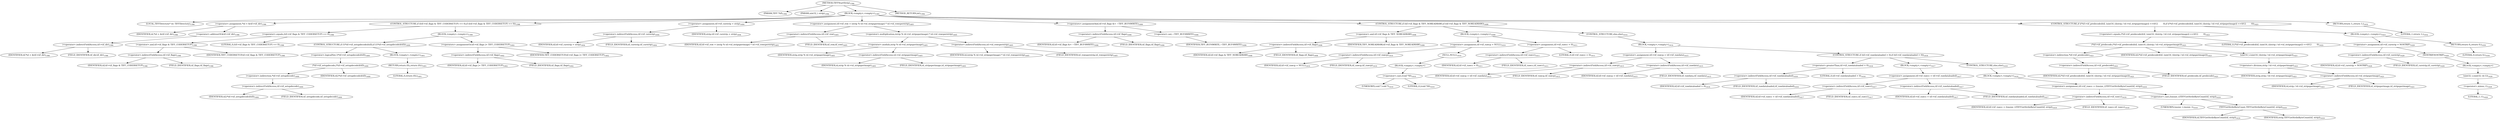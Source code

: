 digraph "TIFFStartStrip" {  
"77212" [label = <(METHOD,TIFFStartStrip)<SUB>1394</SUB>> ]
"77213" [label = <(PARAM,TIFF *tif)<SUB>1394</SUB>> ]
"77214" [label = <(PARAM,uint32_t strip)<SUB>1394</SUB>> ]
"77215" [label = <(BLOCK,&lt;empty&gt;,&lt;empty&gt;)<SUB>1395</SUB>> ]
"77216" [label = <(LOCAL,TIFFDirectory* td: TIFFDirectory)<SUB>1396</SUB>> ]
"77217" [label = <(&lt;operator&gt;.assignment,*td = &amp;tif-&gt;tif_dir)<SUB>1396</SUB>> ]
"77218" [label = <(IDENTIFIER,td,*td = &amp;tif-&gt;tif_dir)<SUB>1396</SUB>> ]
"77219" [label = <(&lt;operator&gt;.addressOf,&amp;tif-&gt;tif_dir)<SUB>1396</SUB>> ]
"77220" [label = <(&lt;operator&gt;.indirectFieldAccess,tif-&gt;tif_dir)<SUB>1396</SUB>> ]
"77221" [label = <(IDENTIFIER,tif,*td = &amp;tif-&gt;tif_dir)<SUB>1396</SUB>> ]
"77222" [label = <(FIELD_IDENTIFIER,tif_dir,tif_dir)<SUB>1396</SUB>> ]
"77223" [label = <(CONTROL_STRUCTURE,if ((tif-&gt;tif_flags &amp; TIFF_CODERSETUP) == 0),if ((tif-&gt;tif_flags &amp; TIFF_CODERSETUP) == 0))<SUB>1398</SUB>> ]
"77224" [label = <(&lt;operator&gt;.equals,(tif-&gt;tif_flags &amp; TIFF_CODERSETUP) == 0)<SUB>1398</SUB>> ]
"77225" [label = <(&lt;operator&gt;.and,tif-&gt;tif_flags &amp; TIFF_CODERSETUP)<SUB>1398</SUB>> ]
"77226" [label = <(&lt;operator&gt;.indirectFieldAccess,tif-&gt;tif_flags)<SUB>1398</SUB>> ]
"77227" [label = <(IDENTIFIER,tif,tif-&gt;tif_flags &amp; TIFF_CODERSETUP)<SUB>1398</SUB>> ]
"77228" [label = <(FIELD_IDENTIFIER,tif_flags,tif_flags)<SUB>1398</SUB>> ]
"77229" [label = <(IDENTIFIER,TIFF_CODERSETUP,tif-&gt;tif_flags &amp; TIFF_CODERSETUP)<SUB>1398</SUB>> ]
"77230" [label = <(LITERAL,0,(tif-&gt;tif_flags &amp; TIFF_CODERSETUP) == 0)<SUB>1398</SUB>> ]
"77231" [label = <(BLOCK,&lt;empty&gt;,&lt;empty&gt;)<SUB>1399</SUB>> ]
"77232" [label = <(CONTROL_STRUCTURE,if (!(*tif-&gt;tif_setupdecode)(tif)),if (!(*tif-&gt;tif_setupdecode)(tif)))<SUB>1400</SUB>> ]
"77233" [label = <(&lt;operator&gt;.logicalNot,!(*tif-&gt;tif_setupdecode)(tif))<SUB>1400</SUB>> ]
"77234" [label = <(*tif-&gt;tif_setupdecode,(*tif-&gt;tif_setupdecode)(tif))<SUB>1400</SUB>> ]
"77235" [label = <(&lt;operator&gt;.indirection,*tif-&gt;tif_setupdecode)<SUB>1400</SUB>> ]
"77236" [label = <(&lt;operator&gt;.indirectFieldAccess,tif-&gt;tif_setupdecode)<SUB>1400</SUB>> ]
"77237" [label = <(IDENTIFIER,tif,(*tif-&gt;tif_setupdecode)(tif))<SUB>1400</SUB>> ]
"77238" [label = <(FIELD_IDENTIFIER,tif_setupdecode,tif_setupdecode)<SUB>1400</SUB>> ]
"77239" [label = <(IDENTIFIER,tif,(*tif-&gt;tif_setupdecode)(tif))<SUB>1400</SUB>> ]
"77240" [label = <(BLOCK,&lt;empty&gt;,&lt;empty&gt;)<SUB>1401</SUB>> ]
"77241" [label = <(RETURN,return (0);,return (0);)<SUB>1401</SUB>> ]
"77242" [label = <(LITERAL,0,return (0);)<SUB>1401</SUB>> ]
"77243" [label = <(&lt;operators&gt;.assignmentOr,tif-&gt;tif_flags |= TIFF_CODERSETUP)<SUB>1402</SUB>> ]
"77244" [label = <(&lt;operator&gt;.indirectFieldAccess,tif-&gt;tif_flags)<SUB>1402</SUB>> ]
"77245" [label = <(IDENTIFIER,tif,tif-&gt;tif_flags |= TIFF_CODERSETUP)<SUB>1402</SUB>> ]
"77246" [label = <(FIELD_IDENTIFIER,tif_flags,tif_flags)<SUB>1402</SUB>> ]
"77247" [label = <(IDENTIFIER,TIFF_CODERSETUP,tif-&gt;tif_flags |= TIFF_CODERSETUP)<SUB>1402</SUB>> ]
"77248" [label = <(&lt;operator&gt;.assignment,tif-&gt;tif_curstrip = strip)<SUB>1404</SUB>> ]
"77249" [label = <(&lt;operator&gt;.indirectFieldAccess,tif-&gt;tif_curstrip)<SUB>1404</SUB>> ]
"77250" [label = <(IDENTIFIER,tif,tif-&gt;tif_curstrip = strip)<SUB>1404</SUB>> ]
"77251" [label = <(FIELD_IDENTIFIER,tif_curstrip,tif_curstrip)<SUB>1404</SUB>> ]
"77252" [label = <(IDENTIFIER,strip,tif-&gt;tif_curstrip = strip)<SUB>1404</SUB>> ]
"77253" [label = <(&lt;operator&gt;.assignment,tif-&gt;tif_row = (strip % td-&gt;td_stripsperimage) * td-&gt;td_rowsperstrip)<SUB>1405</SUB>> ]
"77254" [label = <(&lt;operator&gt;.indirectFieldAccess,tif-&gt;tif_row)<SUB>1405</SUB>> ]
"77255" [label = <(IDENTIFIER,tif,tif-&gt;tif_row = (strip % td-&gt;td_stripsperimage) * td-&gt;td_rowsperstrip)<SUB>1405</SUB>> ]
"77256" [label = <(FIELD_IDENTIFIER,tif_row,tif_row)<SUB>1405</SUB>> ]
"77257" [label = <(&lt;operator&gt;.multiplication,(strip % td-&gt;td_stripsperimage) * td-&gt;td_rowsperstrip)<SUB>1405</SUB>> ]
"77258" [label = <(&lt;operator&gt;.modulo,strip % td-&gt;td_stripsperimage)<SUB>1405</SUB>> ]
"77259" [label = <(IDENTIFIER,strip,strip % td-&gt;td_stripsperimage)<SUB>1405</SUB>> ]
"77260" [label = <(&lt;operator&gt;.indirectFieldAccess,td-&gt;td_stripsperimage)<SUB>1405</SUB>> ]
"77261" [label = <(IDENTIFIER,td,strip % td-&gt;td_stripsperimage)<SUB>1405</SUB>> ]
"77262" [label = <(FIELD_IDENTIFIER,td_stripsperimage,td_stripsperimage)<SUB>1405</SUB>> ]
"77263" [label = <(&lt;operator&gt;.indirectFieldAccess,td-&gt;td_rowsperstrip)<SUB>1405</SUB>> ]
"77264" [label = <(IDENTIFIER,td,(strip % td-&gt;td_stripsperimage) * td-&gt;td_rowsperstrip)<SUB>1405</SUB>> ]
"77265" [label = <(FIELD_IDENTIFIER,td_rowsperstrip,td_rowsperstrip)<SUB>1405</SUB>> ]
"77266" [label = <(&lt;operators&gt;.assignmentAnd,tif-&gt;tif_flags &amp;= ~TIFF_BUF4WRITE)<SUB>1406</SUB>> ]
"77267" [label = <(&lt;operator&gt;.indirectFieldAccess,tif-&gt;tif_flags)<SUB>1406</SUB>> ]
"77268" [label = <(IDENTIFIER,tif,tif-&gt;tif_flags &amp;= ~TIFF_BUF4WRITE)<SUB>1406</SUB>> ]
"77269" [label = <(FIELD_IDENTIFIER,tif_flags,tif_flags)<SUB>1406</SUB>> ]
"77270" [label = <(&lt;operator&gt;.not,~TIFF_BUF4WRITE)<SUB>1406</SUB>> ]
"77271" [label = <(IDENTIFIER,TIFF_BUF4WRITE,~TIFF_BUF4WRITE)<SUB>1406</SUB>> ]
"77272" [label = <(CONTROL_STRUCTURE,if (tif-&gt;tif_flags &amp; TIFF_NOREADRAW),if (tif-&gt;tif_flags &amp; TIFF_NOREADRAW))<SUB>1408</SUB>> ]
"77273" [label = <(&lt;operator&gt;.and,tif-&gt;tif_flags &amp; TIFF_NOREADRAW)<SUB>1408</SUB>> ]
"77274" [label = <(&lt;operator&gt;.indirectFieldAccess,tif-&gt;tif_flags)<SUB>1408</SUB>> ]
"77275" [label = <(IDENTIFIER,tif,tif-&gt;tif_flags &amp; TIFF_NOREADRAW)<SUB>1408</SUB>> ]
"77276" [label = <(FIELD_IDENTIFIER,tif_flags,tif_flags)<SUB>1408</SUB>> ]
"77277" [label = <(IDENTIFIER,TIFF_NOREADRAW,tif-&gt;tif_flags &amp; TIFF_NOREADRAW)<SUB>1408</SUB>> ]
"77278" [label = <(BLOCK,&lt;empty&gt;,&lt;empty&gt;)<SUB>1409</SUB>> ]
"77279" [label = <(&lt;operator&gt;.assignment,tif-&gt;tif_rawcp = NULL)<SUB>1410</SUB>> ]
"77280" [label = <(&lt;operator&gt;.indirectFieldAccess,tif-&gt;tif_rawcp)<SUB>1410</SUB>> ]
"77281" [label = <(IDENTIFIER,tif,tif-&gt;tif_rawcp = NULL)<SUB>1410</SUB>> ]
"77282" [label = <(FIELD_IDENTIFIER,tif_rawcp,tif_rawcp)<SUB>1410</SUB>> ]
"77283" [label = <(NULL,NULL)<SUB>1410</SUB>> ]
"77284" [label = <(BLOCK,&lt;empty&gt;,&lt;empty&gt;)> ]
"77285" [label = <(&lt;operator&gt;.cast,(void *)0)<SUB>1410</SUB>> ]
"77286" [label = <(UNKNOWN,void *,void *)<SUB>1410</SUB>> ]
"77287" [label = <(LITERAL,0,(void *)0)<SUB>1410</SUB>> ]
"77288" [label = <(&lt;operator&gt;.assignment,tif-&gt;tif_rawcc = 0)<SUB>1411</SUB>> ]
"77289" [label = <(&lt;operator&gt;.indirectFieldAccess,tif-&gt;tif_rawcc)<SUB>1411</SUB>> ]
"77290" [label = <(IDENTIFIER,tif,tif-&gt;tif_rawcc = 0)<SUB>1411</SUB>> ]
"77291" [label = <(FIELD_IDENTIFIER,tif_rawcc,tif_rawcc)<SUB>1411</SUB>> ]
"77292" [label = <(LITERAL,0,tif-&gt;tif_rawcc = 0)<SUB>1411</SUB>> ]
"77293" [label = <(CONTROL_STRUCTURE,else,else)<SUB>1414</SUB>> ]
"77294" [label = <(BLOCK,&lt;empty&gt;,&lt;empty&gt;)<SUB>1414</SUB>> ]
"77295" [label = <(&lt;operator&gt;.assignment,tif-&gt;tif_rawcp = tif-&gt;tif_rawdata)<SUB>1415</SUB>> ]
"77296" [label = <(&lt;operator&gt;.indirectFieldAccess,tif-&gt;tif_rawcp)<SUB>1415</SUB>> ]
"77297" [label = <(IDENTIFIER,tif,tif-&gt;tif_rawcp = tif-&gt;tif_rawdata)<SUB>1415</SUB>> ]
"77298" [label = <(FIELD_IDENTIFIER,tif_rawcp,tif_rawcp)<SUB>1415</SUB>> ]
"77299" [label = <(&lt;operator&gt;.indirectFieldAccess,tif-&gt;tif_rawdata)<SUB>1415</SUB>> ]
"77300" [label = <(IDENTIFIER,tif,tif-&gt;tif_rawcp = tif-&gt;tif_rawdata)<SUB>1415</SUB>> ]
"77301" [label = <(FIELD_IDENTIFIER,tif_rawdata,tif_rawdata)<SUB>1415</SUB>> ]
"77302" [label = <(CONTROL_STRUCTURE,if (tif-&gt;tif_rawdataloaded &gt; 0),if (tif-&gt;tif_rawdataloaded &gt; 0))<SUB>1416</SUB>> ]
"77303" [label = <(&lt;operator&gt;.greaterThan,tif-&gt;tif_rawdataloaded &gt; 0)<SUB>1416</SUB>> ]
"77304" [label = <(&lt;operator&gt;.indirectFieldAccess,tif-&gt;tif_rawdataloaded)<SUB>1416</SUB>> ]
"77305" [label = <(IDENTIFIER,tif,tif-&gt;tif_rawdataloaded &gt; 0)<SUB>1416</SUB>> ]
"77306" [label = <(FIELD_IDENTIFIER,tif_rawdataloaded,tif_rawdataloaded)<SUB>1416</SUB>> ]
"77307" [label = <(LITERAL,0,tif-&gt;tif_rawdataloaded &gt; 0)<SUB>1416</SUB>> ]
"77308" [label = <(BLOCK,&lt;empty&gt;,&lt;empty&gt;)<SUB>1417</SUB>> ]
"77309" [label = <(&lt;operator&gt;.assignment,tif-&gt;tif_rawcc = tif-&gt;tif_rawdataloaded)<SUB>1417</SUB>> ]
"77310" [label = <(&lt;operator&gt;.indirectFieldAccess,tif-&gt;tif_rawcc)<SUB>1417</SUB>> ]
"77311" [label = <(IDENTIFIER,tif,tif-&gt;tif_rawcc = tif-&gt;tif_rawdataloaded)<SUB>1417</SUB>> ]
"77312" [label = <(FIELD_IDENTIFIER,tif_rawcc,tif_rawcc)<SUB>1417</SUB>> ]
"77313" [label = <(&lt;operator&gt;.indirectFieldAccess,tif-&gt;tif_rawdataloaded)<SUB>1417</SUB>> ]
"77314" [label = <(IDENTIFIER,tif,tif-&gt;tif_rawcc = tif-&gt;tif_rawdataloaded)<SUB>1417</SUB>> ]
"77315" [label = <(FIELD_IDENTIFIER,tif_rawdataloaded,tif_rawdataloaded)<SUB>1417</SUB>> ]
"77316" [label = <(CONTROL_STRUCTURE,else,else)<SUB>1419</SUB>> ]
"77317" [label = <(BLOCK,&lt;empty&gt;,&lt;empty&gt;)<SUB>1419</SUB>> ]
"77318" [label = <(&lt;operator&gt;.assignment,tif-&gt;tif_rawcc = (tmsize_t)TIFFGetStrileByteCount(tif, strip))<SUB>1419</SUB>> ]
"77319" [label = <(&lt;operator&gt;.indirectFieldAccess,tif-&gt;tif_rawcc)<SUB>1419</SUB>> ]
"77320" [label = <(IDENTIFIER,tif,tif-&gt;tif_rawcc = (tmsize_t)TIFFGetStrileByteCount(tif, strip))<SUB>1419</SUB>> ]
"77321" [label = <(FIELD_IDENTIFIER,tif_rawcc,tif_rawcc)<SUB>1419</SUB>> ]
"77322" [label = <(&lt;operator&gt;.cast,(tmsize_t)TIFFGetStrileByteCount(tif, strip))<SUB>1419</SUB>> ]
"77323" [label = <(UNKNOWN,tmsize_t,tmsize_t)<SUB>1419</SUB>> ]
"77324" [label = <(TIFFGetStrileByteCount,TIFFGetStrileByteCount(tif, strip))<SUB>1419</SUB>> ]
"77325" [label = <(IDENTIFIER,tif,TIFFGetStrileByteCount(tif, strip))<SUB>1419</SUB>> ]
"77326" [label = <(IDENTIFIER,strip,TIFFGetStrileByteCount(tif, strip))<SUB>1419</SUB>> ]
"77327" [label = <(CONTROL_STRUCTURE,if ((*tif-&gt;tif_predecode)(tif, (uint16_t)(strip / td-&gt;td_stripsperimage)) ==\012        0),if ((*tif-&gt;tif_predecode)(tif, (uint16_t)(strip / td-&gt;td_stripsperimage)) ==\012        0))<SUB>1421</SUB>> ]
"77328" [label = <(&lt;operator&gt;.equals,(*tif-&gt;tif_predecode)(tif, (uint16_t)(strip / td-&gt;td_stripsperimage)) ==\012        0)<SUB>1421</SUB>> ]
"77329" [label = <(*tif-&gt;tif_predecode,(*tif-&gt;tif_predecode)(tif, (uint16_t)(strip / td-&gt;td_stripsperimage)))<SUB>1421</SUB>> ]
"77330" [label = <(&lt;operator&gt;.indirection,*tif-&gt;tif_predecode)<SUB>1421</SUB>> ]
"77331" [label = <(&lt;operator&gt;.indirectFieldAccess,tif-&gt;tif_predecode)<SUB>1421</SUB>> ]
"77332" [label = <(IDENTIFIER,tif,(*tif-&gt;tif_predecode)(tif, (uint16_t)(strip / td-&gt;td_stripsperimage)))<SUB>1421</SUB>> ]
"77333" [label = <(FIELD_IDENTIFIER,tif_predecode,tif_predecode)<SUB>1421</SUB>> ]
"77334" [label = <(IDENTIFIER,tif,(*tif-&gt;tif_predecode)(tif, (uint16_t)(strip / td-&gt;td_stripsperimage)))<SUB>1421</SUB>> ]
"77335" [label = <(uint16_t,(uint16_t)(strip / td-&gt;td_stripsperimage))<SUB>1421</SUB>> ]
"77336" [label = <(&lt;operator&gt;.division,strip / td-&gt;td_stripsperimage)<SUB>1421</SUB>> ]
"77337" [label = <(IDENTIFIER,strip,strip / td-&gt;td_stripsperimage)<SUB>1421</SUB>> ]
"77338" [label = <(&lt;operator&gt;.indirectFieldAccess,td-&gt;td_stripsperimage)<SUB>1421</SUB>> ]
"77339" [label = <(IDENTIFIER,td,strip / td-&gt;td_stripsperimage)<SUB>1421</SUB>> ]
"77340" [label = <(FIELD_IDENTIFIER,td_stripsperimage,td_stripsperimage)<SUB>1421</SUB>> ]
"77341" [label = <(LITERAL,0,(*tif-&gt;tif_predecode)(tif, (uint16_t)(strip / td-&gt;td_stripsperimage)) ==\012        0)<SUB>1422</SUB>> ]
"77342" [label = <(BLOCK,&lt;empty&gt;,&lt;empty&gt;)<SUB>1423</SUB>> ]
"77343" [label = <(&lt;operator&gt;.assignment,tif-&gt;tif_curstrip = NOSTRIP)<SUB>1429</SUB>> ]
"77344" [label = <(&lt;operator&gt;.indirectFieldAccess,tif-&gt;tif_curstrip)<SUB>1429</SUB>> ]
"77345" [label = <(IDENTIFIER,tif,tif-&gt;tif_curstrip = NOSTRIP)<SUB>1429</SUB>> ]
"77346" [label = <(FIELD_IDENTIFIER,tif_curstrip,tif_curstrip)<SUB>1429</SUB>> ]
"77347" [label = <(NOSTRIP,NOSTRIP)<SUB>1429</SUB>> ]
"77348" [label = <(BLOCK,&lt;empty&gt;,&lt;empty&gt;)> ]
"77349" [label = <(uint32_t,(uint32_t)(-1))<SUB>1429</SUB>> ]
"77350" [label = <(&lt;operator&gt;.minus,-1)<SUB>1429</SUB>> ]
"77351" [label = <(LITERAL,1,-1)<SUB>1429</SUB>> ]
"77352" [label = <(RETURN,return 0;,return 0;)<SUB>1430</SUB>> ]
"77353" [label = <(LITERAL,0,return 0;)<SUB>1430</SUB>> ]
"77354" [label = <(RETURN,return 1;,return 1;)<SUB>1432</SUB>> ]
"77355" [label = <(LITERAL,1,return 1;)<SUB>1432</SUB>> ]
"77356" [label = <(METHOD_RETURN,int)<SUB>1394</SUB>> ]
  "77212" -> "77213" 
  "77212" -> "77214" 
  "77212" -> "77215" 
  "77212" -> "77356" 
  "77215" -> "77216" 
  "77215" -> "77217" 
  "77215" -> "77223" 
  "77215" -> "77248" 
  "77215" -> "77253" 
  "77215" -> "77266" 
  "77215" -> "77272" 
  "77215" -> "77327" 
  "77215" -> "77354" 
  "77217" -> "77218" 
  "77217" -> "77219" 
  "77219" -> "77220" 
  "77220" -> "77221" 
  "77220" -> "77222" 
  "77223" -> "77224" 
  "77223" -> "77231" 
  "77224" -> "77225" 
  "77224" -> "77230" 
  "77225" -> "77226" 
  "77225" -> "77229" 
  "77226" -> "77227" 
  "77226" -> "77228" 
  "77231" -> "77232" 
  "77231" -> "77243" 
  "77232" -> "77233" 
  "77232" -> "77240" 
  "77233" -> "77234" 
  "77234" -> "77235" 
  "77234" -> "77239" 
  "77235" -> "77236" 
  "77236" -> "77237" 
  "77236" -> "77238" 
  "77240" -> "77241" 
  "77241" -> "77242" 
  "77243" -> "77244" 
  "77243" -> "77247" 
  "77244" -> "77245" 
  "77244" -> "77246" 
  "77248" -> "77249" 
  "77248" -> "77252" 
  "77249" -> "77250" 
  "77249" -> "77251" 
  "77253" -> "77254" 
  "77253" -> "77257" 
  "77254" -> "77255" 
  "77254" -> "77256" 
  "77257" -> "77258" 
  "77257" -> "77263" 
  "77258" -> "77259" 
  "77258" -> "77260" 
  "77260" -> "77261" 
  "77260" -> "77262" 
  "77263" -> "77264" 
  "77263" -> "77265" 
  "77266" -> "77267" 
  "77266" -> "77270" 
  "77267" -> "77268" 
  "77267" -> "77269" 
  "77270" -> "77271" 
  "77272" -> "77273" 
  "77272" -> "77278" 
  "77272" -> "77293" 
  "77273" -> "77274" 
  "77273" -> "77277" 
  "77274" -> "77275" 
  "77274" -> "77276" 
  "77278" -> "77279" 
  "77278" -> "77288" 
  "77279" -> "77280" 
  "77279" -> "77283" 
  "77280" -> "77281" 
  "77280" -> "77282" 
  "77283" -> "77284" 
  "77284" -> "77285" 
  "77285" -> "77286" 
  "77285" -> "77287" 
  "77288" -> "77289" 
  "77288" -> "77292" 
  "77289" -> "77290" 
  "77289" -> "77291" 
  "77293" -> "77294" 
  "77294" -> "77295" 
  "77294" -> "77302" 
  "77295" -> "77296" 
  "77295" -> "77299" 
  "77296" -> "77297" 
  "77296" -> "77298" 
  "77299" -> "77300" 
  "77299" -> "77301" 
  "77302" -> "77303" 
  "77302" -> "77308" 
  "77302" -> "77316" 
  "77303" -> "77304" 
  "77303" -> "77307" 
  "77304" -> "77305" 
  "77304" -> "77306" 
  "77308" -> "77309" 
  "77309" -> "77310" 
  "77309" -> "77313" 
  "77310" -> "77311" 
  "77310" -> "77312" 
  "77313" -> "77314" 
  "77313" -> "77315" 
  "77316" -> "77317" 
  "77317" -> "77318" 
  "77318" -> "77319" 
  "77318" -> "77322" 
  "77319" -> "77320" 
  "77319" -> "77321" 
  "77322" -> "77323" 
  "77322" -> "77324" 
  "77324" -> "77325" 
  "77324" -> "77326" 
  "77327" -> "77328" 
  "77327" -> "77342" 
  "77328" -> "77329" 
  "77328" -> "77341" 
  "77329" -> "77330" 
  "77329" -> "77334" 
  "77329" -> "77335" 
  "77330" -> "77331" 
  "77331" -> "77332" 
  "77331" -> "77333" 
  "77335" -> "77336" 
  "77336" -> "77337" 
  "77336" -> "77338" 
  "77338" -> "77339" 
  "77338" -> "77340" 
  "77342" -> "77343" 
  "77342" -> "77352" 
  "77343" -> "77344" 
  "77343" -> "77347" 
  "77344" -> "77345" 
  "77344" -> "77346" 
  "77347" -> "77348" 
  "77348" -> "77349" 
  "77349" -> "77350" 
  "77350" -> "77351" 
  "77352" -> "77353" 
  "77354" -> "77355" 
}
